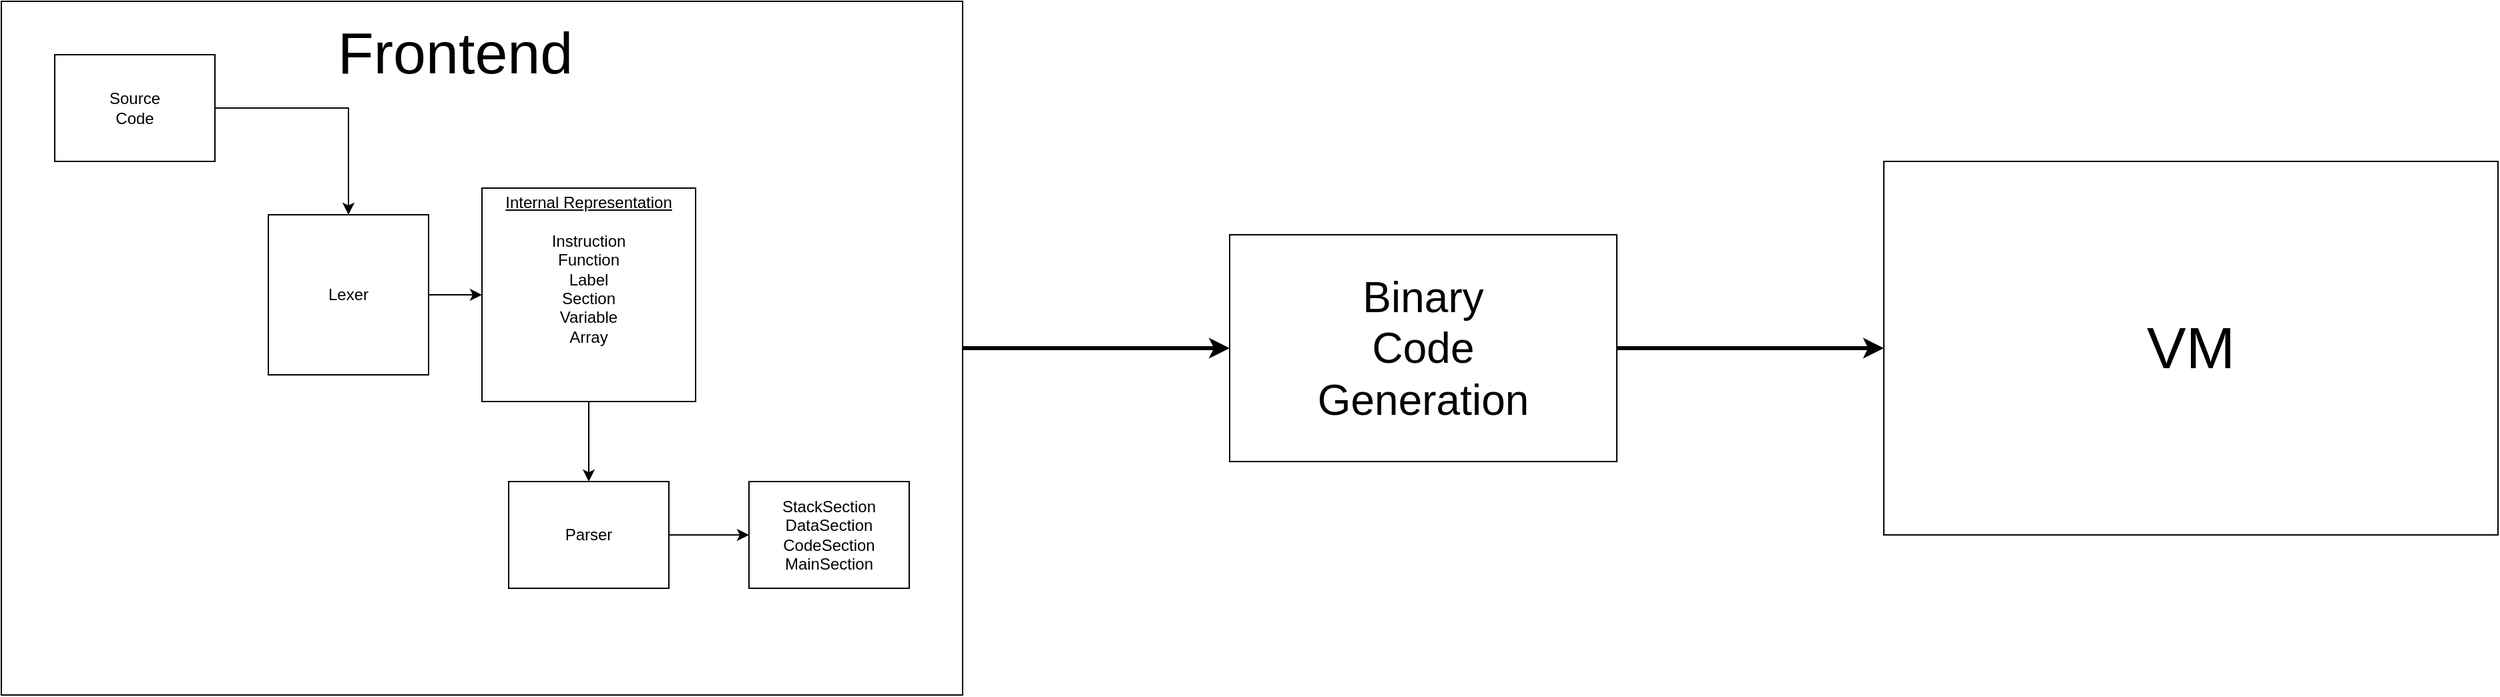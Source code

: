 <mxfile version="10.6.8" type="github"><diagram id="kI8Uq7kX1ram7AJl70X0" name="Page-1"><mxGraphModel dx="2100" dy="1070" grid="1" gridSize="10" guides="1" tooltips="1" connect="1" arrows="1" fold="1" page="0" pageScale="1" pageWidth="850" pageHeight="1100" math="0" shadow="0"><root><mxCell id="0"/><mxCell id="1" parent="0"/><mxCell id="G5m-CKYBQy0pGtTnXGh8-28" value="" style="rounded=0;whiteSpace=wrap;html=1;" vertex="1" parent="1"><mxGeometry width="720" height="520" as="geometry"/></mxCell><mxCell id="G5m-CKYBQy0pGtTnXGh8-10" value="" style="edgeStyle=orthogonalEdgeStyle;rounded=0;orthogonalLoop=1;jettySize=auto;html=1;" edge="1" parent="1" source="G5m-CKYBQy0pGtTnXGh8-1" target="G5m-CKYBQy0pGtTnXGh8-2"><mxGeometry relative="1" as="geometry"/></mxCell><mxCell id="G5m-CKYBQy0pGtTnXGh8-1" value="&lt;div&gt;Source &lt;br&gt;&lt;/div&gt;&lt;div&gt;Code&lt;br&gt;&lt;/div&gt;" style="rounded=0;whiteSpace=wrap;html=1;" vertex="1" parent="1"><mxGeometry x="40" y="40" width="120" height="80" as="geometry"/></mxCell><mxCell id="G5m-CKYBQy0pGtTnXGh8-9" value="" style="edgeStyle=orthogonalEdgeStyle;rounded=0;orthogonalLoop=1;jettySize=auto;html=1;" edge="1" parent="1" source="G5m-CKYBQy0pGtTnXGh8-2"><mxGeometry relative="1" as="geometry"><mxPoint x="360" y="220" as="targetPoint"/></mxGeometry></mxCell><mxCell id="G5m-CKYBQy0pGtTnXGh8-2" value="Lexer" style="rounded=0;whiteSpace=wrap;html=1;" vertex="1" parent="1"><mxGeometry x="200" y="160" width="120" height="120" as="geometry"/></mxCell><mxCell id="G5m-CKYBQy0pGtTnXGh8-8" value="" style="edgeStyle=orthogonalEdgeStyle;rounded=0;orthogonalLoop=1;jettySize=auto;html=1;" edge="1" parent="1" target="G5m-CKYBQy0pGtTnXGh8-7"><mxGeometry relative="1" as="geometry"><mxPoint x="420" y="280" as="sourcePoint"/><Array as="points"><mxPoint x="440" y="280"/></Array></mxGeometry></mxCell><mxCell id="G5m-CKYBQy0pGtTnXGh8-12" value="" style="edgeStyle=orthogonalEdgeStyle;rounded=0;orthogonalLoop=1;jettySize=auto;html=1;" edge="1" parent="1" source="G5m-CKYBQy0pGtTnXGh8-7" target="G5m-CKYBQy0pGtTnXGh8-11"><mxGeometry relative="1" as="geometry"/></mxCell><mxCell id="G5m-CKYBQy0pGtTnXGh8-7" value="Parser" style="rounded=0;whiteSpace=wrap;html=1;" vertex="1" parent="1"><mxGeometry x="380" y="360" width="120" height="80" as="geometry"/></mxCell><mxCell id="G5m-CKYBQy0pGtTnXGh8-11" value="&lt;div&gt;StackSection&lt;/div&gt;&lt;div&gt;DataSection&lt;/div&gt;&lt;div&gt;CodeSection&lt;/div&gt;&lt;div&gt;MainSection&lt;/div&gt;" style="rounded=0;whiteSpace=wrap;html=1;" vertex="1" parent="1"><mxGeometry x="560" y="360" width="120" height="80" as="geometry"/></mxCell><mxCell id="G5m-CKYBQy0pGtTnXGh8-17" value="&lt;p style=&quot;margin: 0px ; margin-top: 4px ; text-align: center ; text-decoration: underline&quot;&gt;Internal Representation&lt;/p&gt;&lt;div align=&quot;center&quot;&gt;&lt;br&gt;&lt;/div&gt;&lt;div align=&quot;center&quot;&gt;Instruction&lt;/div&gt;&lt;div align=&quot;center&quot;&gt;Function&lt;/div&gt;&lt;div align=&quot;center&quot;&gt;Label&lt;/div&gt;&lt;div align=&quot;center&quot;&gt;Section&lt;/div&gt;&lt;div align=&quot;center&quot;&gt;Variable&lt;br&gt;&lt;/div&gt;&lt;div align=&quot;center&quot;&gt;Array&lt;/div&gt;" style="verticalAlign=top;align=left;overflow=fill;fontSize=12;fontFamily=Helvetica;html=1;" vertex="1" parent="1"><mxGeometry x="360" y="140" width="160" height="160" as="geometry"/></mxCell><mxCell id="G5m-CKYBQy0pGtTnXGh8-22" value="&lt;div style=&quot;font-size: 44px&quot;&gt;&lt;font style=&quot;font-size: 44px&quot;&gt;Frontend&lt;/font&gt;&lt;/div&gt;&lt;div style=&quot;font-size: 44px&quot;&gt;&lt;font style=&quot;font-size: 44px&quot;&gt;&lt;br&gt;&lt;/font&gt;&lt;/div&gt;" style="text;html=1;resizable=0;points=[];autosize=1;align=left;verticalAlign=top;spacingTop=-4;" vertex="1" parent="1"><mxGeometry x="250" y="10" width="190" height="30" as="geometry"/></mxCell><mxCell id="G5m-CKYBQy0pGtTnXGh8-34" style="edgeStyle=orthogonalEdgeStyle;rounded=0;orthogonalLoop=1;jettySize=auto;html=1;strokeWidth=3;" edge="1" parent="1" source="G5m-CKYBQy0pGtTnXGh8-28" target="G5m-CKYBQy0pGtTnXGh8-29"><mxGeometry relative="1" as="geometry"/></mxCell><mxCell id="G5m-CKYBQy0pGtTnXGh8-29" value="&lt;div style=&quot;font-size: 32px&quot;&gt;&lt;font style=&quot;font-size: 32px&quot;&gt;Binary &lt;br&gt;&lt;/font&gt;&lt;/div&gt;&lt;div style=&quot;font-size: 32px&quot;&gt;&lt;font style=&quot;font-size: 32px&quot;&gt;Code&lt;/font&gt;&lt;/div&gt;&lt;div style=&quot;font-size: 32px&quot; align=&quot;left&quot;&gt;&lt;font style=&quot;font-size: 32px&quot;&gt;Generation&lt;br&gt;&lt;/font&gt;&lt;/div&gt;" style="rounded=0;whiteSpace=wrap;html=1;" vertex="1" parent="1"><mxGeometry x="920" y="175" width="290" height="170" as="geometry"/></mxCell><mxCell id="G5m-CKYBQy0pGtTnXGh8-38" style="edgeStyle=orthogonalEdgeStyle;rounded=0;orthogonalLoop=1;jettySize=auto;html=1;strokeWidth=3;" edge="1" parent="1"><mxGeometry relative="1" as="geometry"><mxPoint x="1210" y="260" as="sourcePoint"/><mxPoint x="1410" y="260" as="targetPoint"/></mxGeometry></mxCell><mxCell id="G5m-CKYBQy0pGtTnXGh8-39" value="&lt;font style=&quot;font-size: 44px&quot;&gt;VM&lt;/font&gt;" style="rounded=0;whiteSpace=wrap;html=1;" vertex="1" parent="1"><mxGeometry x="1410" y="120" width="460" height="280" as="geometry"/></mxCell></root></mxGraphModel></diagram></mxfile>